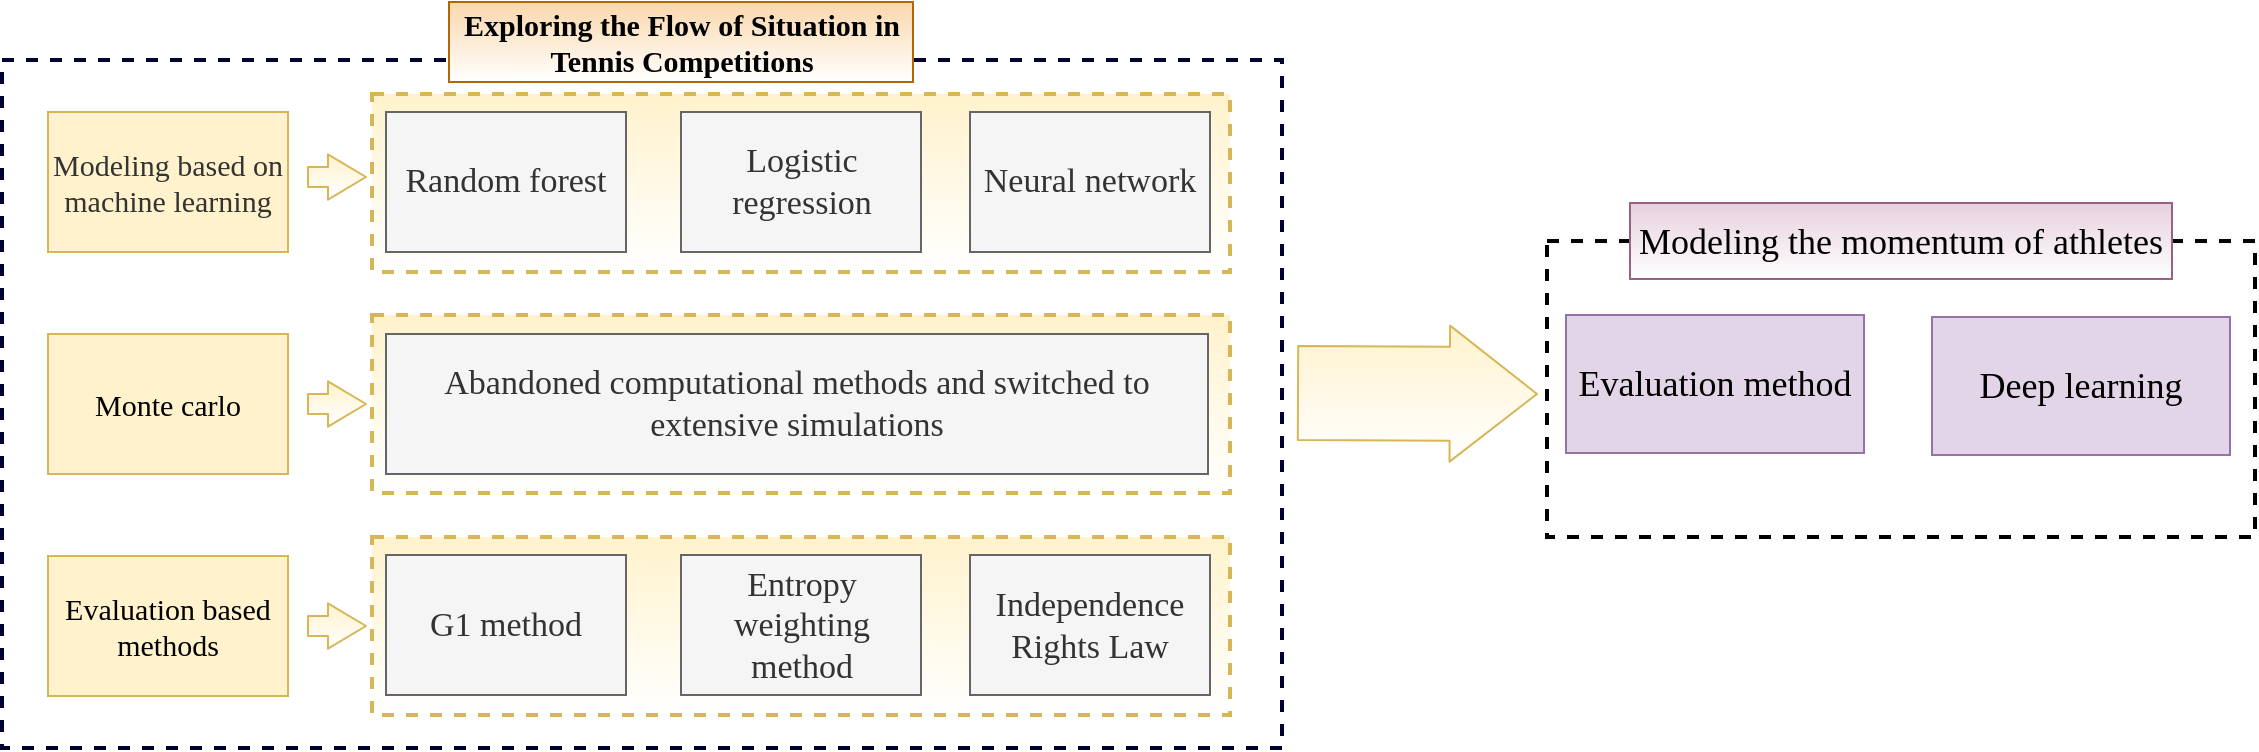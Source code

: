 <mxfile version="12.2.4" pages="1"><diagram id="ioYZmFY1emGVKhU5BMPo" name="Page-1"><mxGraphModel dx="1515" dy="1018" grid="0" gridSize="10" guides="1" tooltips="1" connect="1" arrows="1" fold="0" page="1" pageScale="1" pageWidth="3300" pageHeight="4681" background="#FFFFFF" math="1" shadow="0"><root><mxCell id="0"/><mxCell id="1" parent="0"/><mxCell id="292" value="" style="rounded=0;whiteSpace=wrap;html=1;strokeColor=#d6b656;dashed=1;strokeWidth=2;fillColor=#fff2cc;gradientColor=#ffffff;" parent="1" vertex="1"><mxGeometry x="428" y="313" width="429" height="89" as="geometry"/></mxCell><mxCell id="61" value="" style="rounded=0;whiteSpace=wrap;html=1;dashed=1;strokeColor=#000000;strokeWidth=2;fillColor=none;fontStyle=0" parent="1" vertex="1"><mxGeometry x="1015.5" y="386.5" width="354" height="148" as="geometry"/></mxCell><mxCell id="66" value="&lt;font color=&quot;#333333&quot; face=&quot;times new roman&quot; style=&quot;font-size: 15px&quot;&gt;Modeling based on machine learning&lt;/font&gt;" style="rounded=0;whiteSpace=wrap;html=1;fillColor=#fff2cc;strokeColor=#d6b656;" parent="1" vertex="1"><mxGeometry x="266" y="322" width="120" height="70" as="geometry"/></mxCell><mxCell id="67" value="" style="rounded=0;whiteSpace=wrap;html=1;strokeColor=#000033;dashed=1;strokeWidth=2;fillColor=none;" parent="1" vertex="1"><mxGeometry x="243" y="296" width="640" height="344" as="geometry"/></mxCell><mxCell id="69" value="&lt;font face=&quot;times new roman&quot; style=&quot;font-size: 17px&quot;&gt;Random forest&lt;/font&gt;" style="rounded=0;whiteSpace=wrap;html=1;fillColor=#f5f5f5;strokeColor=#666666;fontColor=#333333;" parent="1" vertex="1"><mxGeometry x="435" y="322" width="120" height="70" as="geometry"/></mxCell><mxCell id="70" value="&lt;div&gt;&lt;font face=&quot;Times New Roman&quot;&gt;&lt;span style=&quot;font-size: 15px&quot;&gt;&lt;b&gt;Exploring the Flow of Situation in Tennis Competitions&lt;/b&gt;&lt;/span&gt;&lt;/font&gt;&lt;br&gt;&lt;/div&gt;" style="rounded=0;whiteSpace=wrap;html=1;strokeColor=#b46504;strokeWidth=1;fillColor=#fad7ac;align=center;gradientColor=#ffffff;gradientDirection=south;" parent="1" vertex="1"><mxGeometry x="466.5" y="267" width="232" height="40" as="geometry"/></mxCell><mxCell id="60" value="&lt;font face=&quot;times new roman&quot; style=&quot;font-size: 18px&quot;&gt;Modeling the momentum of athletes&lt;/font&gt;" style="rounded=0;whiteSpace=wrap;html=1;strokeColor=#996185;strokeWidth=1;fillColor=#e6d0de;gradientColor=#FFFFFF;" parent="1" vertex="1"><mxGeometry x="1057" y="367.5" width="271" height="38" as="geometry"/></mxCell><mxCell id="106" value="&lt;font style=&quot;font-size: 18px&quot;&gt;Evaluation method&lt;/font&gt;" style="rounded=0;whiteSpace=wrap;html=1;fontFamily=Times New Roman;fillColor=#e1d5e7;strokeColor=#9673a6;" parent="1" vertex="1"><mxGeometry x="1025" y="423.5" width="149" height="69" as="geometry"/></mxCell><mxCell id="268" value="&lt;font face=&quot;times new roman&quot; style=&quot;font-size: 15px&quot;&gt;Monte carlo&lt;/font&gt;" style="rounded=0;whiteSpace=wrap;html=1;fillColor=#fff2cc;strokeColor=#d6b656;" parent="1" vertex="1"><mxGeometry x="266" y="433" width="120" height="70" as="geometry"/></mxCell><mxCell id="270" value="" style="shape=flexArrow;endArrow=classic;html=1;endWidth=11.65;endSize=6;fillColor=#fff2cc;strokeColor=#d6b656;gradientColor=#ffffff;" parent="1" edge="1"><mxGeometry width="50" height="50" relative="1" as="geometry"><mxPoint x="395.5" y="354.5" as="sourcePoint"/><mxPoint x="425.5" y="354.5" as="targetPoint"/></mxGeometry></mxCell><mxCell id="275" value="" style="shape=flexArrow;endArrow=classic;html=1;endWidth=11.65;endSize=6;fillColor=#fff2cc;strokeColor=#d6b656;gradientColor=#ffffff;" parent="1" edge="1"><mxGeometry width="50" height="50" relative="1" as="geometry"><mxPoint x="395.5" y="468" as="sourcePoint"/><mxPoint x="425.5" y="468" as="targetPoint"/></mxGeometry></mxCell><mxCell id="279" value="&lt;font style=&quot;font-size: 18px&quot;&gt;Deep learning&lt;/font&gt;" style="rounded=0;whiteSpace=wrap;html=1;fontFamily=Times New Roman;fillColor=#e1d5e7;strokeColor=#9673a6;" parent="1" vertex="1"><mxGeometry x="1208" y="424.5" width="149" height="69" as="geometry"/></mxCell><mxCell id="290" value="&lt;font face=&quot;times new roman&quot; style=&quot;font-size: 17px&quot;&gt;Logistic regression&lt;/font&gt;" style="rounded=0;whiteSpace=wrap;html=1;fillColor=#f5f5f5;strokeColor=#666666;fontColor=#333333;" parent="1" vertex="1"><mxGeometry x="582.5" y="322" width="120" height="70" as="geometry"/></mxCell><mxCell id="291" value="&lt;font face=&quot;times new roman&quot; style=&quot;font-size: 17px&quot;&gt;Neural network&lt;/font&gt;" style="rounded=0;whiteSpace=wrap;html=1;fillColor=#f5f5f5;strokeColor=#666666;fontColor=#333333;" parent="1" vertex="1"><mxGeometry x="727" y="322" width="120" height="70" as="geometry"/></mxCell><mxCell id="301" value="" style="rounded=0;whiteSpace=wrap;html=1;strokeColor=#d6b656;dashed=1;strokeWidth=2;fillColor=#fff2cc;gradientColor=#ffffff;" parent="1" vertex="1"><mxGeometry x="428" y="534.5" width="429" height="89" as="geometry"/></mxCell><mxCell id="302" value="&lt;font face=&quot;times new roman&quot;&gt;&lt;span style=&quot;font-size: 17px&quot;&gt;G1 method&lt;/span&gt;&lt;/font&gt;" style="rounded=0;whiteSpace=wrap;html=1;fillColor=#f5f5f5;strokeColor=#666666;fontColor=#333333;" parent="1" vertex="1"><mxGeometry x="435" y="543.5" width="120" height="70" as="geometry"/></mxCell><mxCell id="303" value="&lt;font face=&quot;times new roman&quot;&gt;&lt;span style=&quot;font-size: 17px&quot;&gt;Entropy weighting method&lt;/span&gt;&lt;/font&gt;" style="rounded=0;whiteSpace=wrap;html=1;fillColor=#f5f5f5;strokeColor=#666666;fontColor=#333333;" parent="1" vertex="1"><mxGeometry x="582.5" y="543.5" width="120" height="70" as="geometry"/></mxCell><mxCell id="304" value="&lt;font face=&quot;times new roman&quot;&gt;&lt;span style=&quot;font-size: 17px&quot;&gt;Independence Rights Law&lt;/span&gt;&lt;/font&gt;" style="rounded=0;whiteSpace=wrap;html=1;fillColor=#f5f5f5;strokeColor=#666666;fontColor=#333333;" parent="1" vertex="1"><mxGeometry x="727" y="543.5" width="120" height="70" as="geometry"/></mxCell><mxCell id="306" value="" style="rounded=0;whiteSpace=wrap;html=1;strokeColor=#d6b656;dashed=1;strokeWidth=2;fillColor=#fff2cc;gradientColor=#ffffff;" parent="1" vertex="1"><mxGeometry x="428" y="423.5" width="429" height="89" as="geometry"/></mxCell><mxCell id="307" value="&lt;font face=&quot;times new roman&quot;&gt;&lt;span style=&quot;font-size: 17px&quot;&gt;Abandoned computational methods and switched to extensive simulations&lt;/span&gt;&lt;/font&gt;" style="rounded=0;whiteSpace=wrap;html=1;fillColor=#f5f5f5;strokeColor=#666666;fontColor=#333333;" parent="1" vertex="1"><mxGeometry x="435" y="433" width="411" height="70" as="geometry"/></mxCell><mxCell id="310" value="&lt;font face=&quot;times new roman&quot;&gt;&lt;span style=&quot;font-size: 15px&quot;&gt;Evaluation based methods&lt;/span&gt;&lt;/font&gt;" style="rounded=0;whiteSpace=wrap;html=1;fillColor=#fff2cc;strokeColor=#d6b656;" parent="1" vertex="1"><mxGeometry x="266" y="544" width="120" height="70" as="geometry"/></mxCell><mxCell id="311" value="" style="shape=flexArrow;endArrow=classic;html=1;endWidth=11.65;endSize=6;fillColor=#fff2cc;strokeColor=#d6b656;gradientColor=#ffffff;" parent="1" edge="1"><mxGeometry width="50" height="50" relative="1" as="geometry"><mxPoint x="395.5" y="579" as="sourcePoint"/><mxPoint x="425.5" y="579" as="targetPoint"/></mxGeometry></mxCell><mxCell id="312" value="" style="shape=flexArrow;endArrow=classic;html=1;width=47;endSize=14.2;fillColor=#fff2cc;strokeColor=#d6b656;gradientColor=#FFFFFF;" parent="1" edge="1"><mxGeometry width="50" height="50" relative="1" as="geometry"><mxPoint x="890.5" y="462.5" as="sourcePoint"/><mxPoint x="1011" y="463" as="targetPoint"/></mxGeometry></mxCell></root></mxGraphModel></diagram></mxfile>